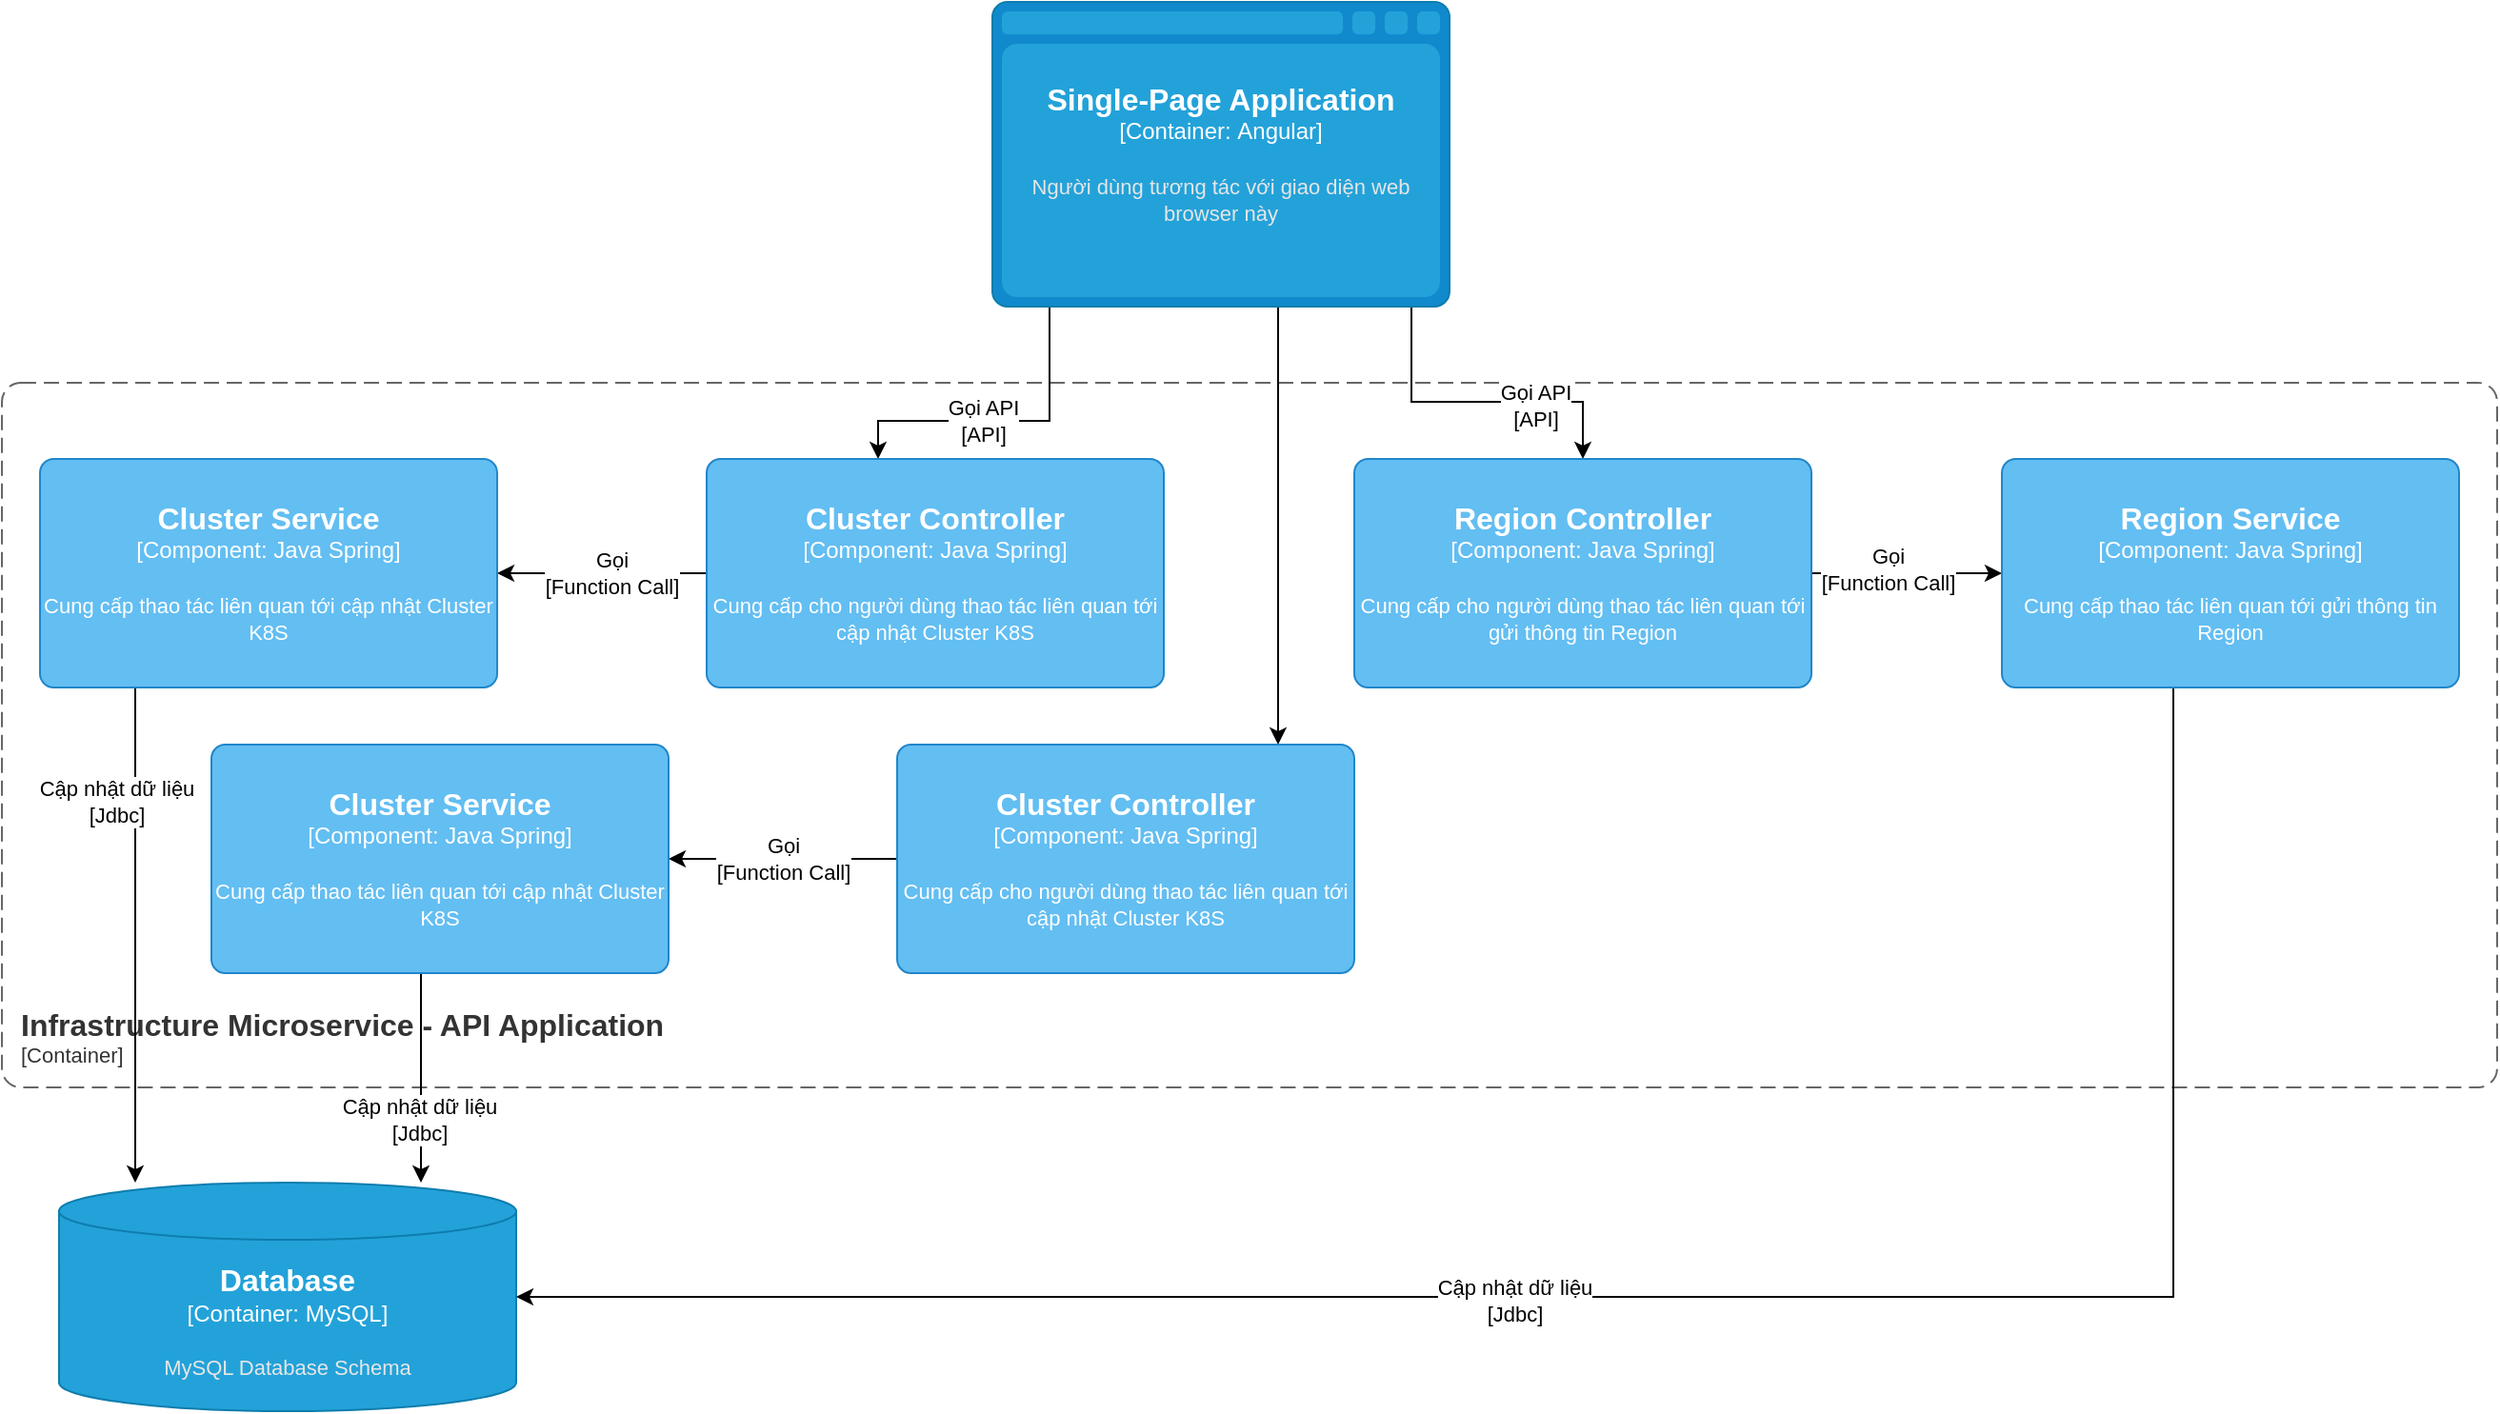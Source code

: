 <mxfile version="20.8.16" type="github">
  <diagram name="Page-1" id="qHy44vXVKrcRUO-8hmiV">
    <mxGraphModel dx="2284" dy="796" grid="1" gridSize="10" guides="1" tooltips="1" connect="1" arrows="1" fold="1" page="1" pageScale="1" pageWidth="850" pageHeight="1100" math="0" shadow="0">
      <root>
        <mxCell id="0" />
        <mxCell id="1" parent="0" />
        <object placeholders="1" c4Name="Infrastructure Microservice - API Application" c4Type="ContainerScopeBoundary" c4Application="Container" label="&lt;font style=&quot;font-size: 16px&quot;&gt;&lt;b&gt;&lt;div style=&quot;text-align: left&quot;&gt;%c4Name%&lt;/div&gt;&lt;/b&gt;&lt;/font&gt;&lt;div style=&quot;text-align: left&quot;&gt;[%c4Application%]&lt;/div&gt;" id="MDwMUKlnegiCK___1pbX-1">
          <mxCell style="rounded=1;fontSize=11;whiteSpace=wrap;html=1;dashed=1;arcSize=20;fillColor=none;strokeColor=#666666;fontColor=#333333;labelBackgroundColor=none;align=left;verticalAlign=bottom;labelBorderColor=none;spacingTop=0;spacing=10;dashPattern=8 4;metaEdit=1;rotatable=0;perimeter=rectanglePerimeter;noLabel=0;labelPadding=0;allowArrows=0;connectable=0;expand=0;recursiveResize=0;editable=1;pointerEvents=0;absoluteArcSize=1;points=[[0.25,0,0],[0.5,0,0],[0.75,0,0],[1,0.25,0],[1,0.5,0],[1,0.75,0],[0.75,1,0],[0.5,1,0],[0.25,1,0],[0,0.75,0],[0,0.5,0],[0,0.25,0]];" parent="1" vertex="1">
            <mxGeometry x="-140" y="390" width="1310" height="370" as="geometry" />
          </mxCell>
        </object>
        <mxCell id="MDwMUKlnegiCK___1pbX-2" style="edgeStyle=orthogonalEdgeStyle;rounded=0;orthogonalLoop=1;jettySize=auto;html=1;" parent="1" source="MDwMUKlnegiCK___1pbX-6" target="MDwMUKlnegiCK___1pbX-9" edge="1">
          <mxGeometry relative="1" as="geometry">
            <Array as="points">
              <mxPoint x="410" y="410" />
              <mxPoint x="320" y="410" />
            </Array>
          </mxGeometry>
        </mxCell>
        <mxCell id="MDwMUKlnegiCK___1pbX-3" value="Gọi API&lt;br style=&quot;border-color: var(--border-color);&quot;&gt;[API]" style="edgeLabel;html=1;align=center;verticalAlign=middle;resizable=0;points=[];" parent="MDwMUKlnegiCK___1pbX-2" vertex="1" connectable="0">
          <mxGeometry x="0.119" relative="1" as="geometry">
            <mxPoint as="offset" />
          </mxGeometry>
        </mxCell>
        <mxCell id="MDwMUKlnegiCK___1pbX-4" style="edgeStyle=orthogonalEdgeStyle;rounded=0;orthogonalLoop=1;jettySize=auto;html=1;" parent="1" source="MDwMUKlnegiCK___1pbX-6" target="MDwMUKlnegiCK___1pbX-12" edge="1">
          <mxGeometry relative="1" as="geometry">
            <Array as="points">
              <mxPoint x="600" y="400" />
              <mxPoint x="690" y="400" />
            </Array>
          </mxGeometry>
        </mxCell>
        <mxCell id="MDwMUKlnegiCK___1pbX-5" value="Gọi API&lt;br style=&quot;border-color: var(--border-color);&quot;&gt;[API]" style="edgeLabel;html=1;align=center;verticalAlign=middle;resizable=0;points=[];" parent="MDwMUKlnegiCK___1pbX-4" vertex="1" connectable="0">
          <mxGeometry x="0.352" y="-2" relative="1" as="geometry">
            <mxPoint as="offset" />
          </mxGeometry>
        </mxCell>
        <mxCell id="Kk2GQ-iv0x4Vnoxwhd4I-5" style="edgeStyle=orthogonalEdgeStyle;rounded=0;orthogonalLoop=1;jettySize=auto;html=1;" edge="1" parent="1" source="MDwMUKlnegiCK___1pbX-6" target="Kk2GQ-iv0x4Vnoxwhd4I-3">
          <mxGeometry relative="1" as="geometry">
            <mxPoint x="500" y="560" as="targetPoint" />
            <Array as="points">
              <mxPoint x="530" y="490" />
              <mxPoint x="530" y="490" />
            </Array>
          </mxGeometry>
        </mxCell>
        <object placeholders="1" c4Type="Single-Page Application" c4Container="Container" c4Technology="Angular" c4Description="Người dùng tương tác với giao diện web browser này" label="&lt;font style=&quot;font-size: 16px&quot;&gt;&lt;b&gt;%c4Type%&lt;/b&gt;&lt;/font&gt;&lt;div&gt;[%c4Container%:&amp;nbsp;%c4Technology%]&lt;/div&gt;&lt;br&gt;&lt;div&gt;&lt;font style=&quot;font-size: 11px&quot;&gt;&lt;font color=&quot;#E6E6E6&quot;&gt;%c4Description%&lt;/font&gt;&lt;/div&gt;" id="MDwMUKlnegiCK___1pbX-6">
          <mxCell style="shape=mxgraph.c4.webBrowserContainer2;whiteSpace=wrap;html=1;boundedLbl=1;rounded=0;labelBackgroundColor=none;strokeColor=#118ACD;fillColor=#23A2D9;strokeColor=#118ACD;strokeColor2=#0E7DAD;fontSize=12;fontColor=#ffffff;align=center;metaEdit=1;points=[[0.5,0,0],[1,0.25,0],[1,0.5,0],[1,0.75,0],[0.5,1,0],[0,0.75,0],[0,0.5,0],[0,0.25,0]];resizable=0;" parent="1" vertex="1">
            <mxGeometry x="380" y="190" width="240" height="160" as="geometry" />
          </mxCell>
        </object>
        <mxCell id="MDwMUKlnegiCK___1pbX-7" style="edgeStyle=orthogonalEdgeStyle;rounded=0;orthogonalLoop=1;jettySize=auto;html=1;" parent="1" source="MDwMUKlnegiCK___1pbX-9" target="MDwMUKlnegiCK___1pbX-18" edge="1">
          <mxGeometry relative="1" as="geometry" />
        </mxCell>
        <mxCell id="MDwMUKlnegiCK___1pbX-8" value="Gọi&lt;br&gt;[Function Call]" style="edgeLabel;html=1;align=center;verticalAlign=middle;resizable=0;points=[];" parent="MDwMUKlnegiCK___1pbX-7" vertex="1" connectable="0">
          <mxGeometry x="0.18" y="2" relative="1" as="geometry">
            <mxPoint x="15" y="-2" as="offset" />
          </mxGeometry>
        </mxCell>
        <object placeholders="1" c4Name="Cluster Controller" c4Type="Component" c4Technology="Java Spring" c4Description="Cung cấp cho người dùng thao tác liên quan tới cập nhật Cluster K8S" label="&lt;font style=&quot;font-size: 16px&quot;&gt;&lt;b&gt;%c4Name%&lt;/b&gt;&lt;/font&gt;&lt;div&gt;[%c4Type%: %c4Technology%]&lt;/div&gt;&lt;br&gt;&lt;div&gt;&lt;font style=&quot;font-size: 11px&quot;&gt;%c4Description%&lt;/font&gt;&lt;/div&gt;" id="MDwMUKlnegiCK___1pbX-9">
          <mxCell style="rounded=1;whiteSpace=wrap;html=1;labelBackgroundColor=none;fillColor=#63BEF2;fontColor=#ffffff;align=center;arcSize=6;strokeColor=#2086C9;metaEdit=1;resizable=0;points=[[0.25,0,0],[0.5,0,0],[0.75,0,0],[1,0.25,0],[1,0.5,0],[1,0.75,0],[0.75,1,0],[0.5,1,0],[0.25,1,0],[0,0.75,0],[0,0.5,0],[0,0.25,0]];" parent="1" vertex="1">
            <mxGeometry x="230" y="430" width="240" height="120" as="geometry" />
          </mxCell>
        </object>
        <mxCell id="MDwMUKlnegiCK___1pbX-10" style="edgeStyle=orthogonalEdgeStyle;rounded=0;orthogonalLoop=1;jettySize=auto;html=1;" parent="1" source="MDwMUKlnegiCK___1pbX-12" target="MDwMUKlnegiCK___1pbX-21" edge="1">
          <mxGeometry relative="1" as="geometry" />
        </mxCell>
        <mxCell id="MDwMUKlnegiCK___1pbX-11" value="Gọi&lt;br style=&quot;border-color: var(--border-color);&quot;&gt;[Function Call]" style="edgeLabel;html=1;align=center;verticalAlign=middle;resizable=0;points=[];" parent="MDwMUKlnegiCK___1pbX-10" vertex="1" connectable="0">
          <mxGeometry x="-0.201" y="2" relative="1" as="geometry">
            <mxPoint as="offset" />
          </mxGeometry>
        </mxCell>
        <object placeholders="1" c4Name="Region Controller" c4Type="Component" c4Technology="Java Spring" c4Description="Cung cấp cho người dùng thao tác liên quan tới gửi thông tin Region" label="&lt;font style=&quot;font-size: 16px&quot;&gt;&lt;b&gt;%c4Name%&lt;/b&gt;&lt;/font&gt;&lt;div&gt;[%c4Type%: %c4Technology%]&lt;/div&gt;&lt;br&gt;&lt;div&gt;&lt;font style=&quot;font-size: 11px&quot;&gt;%c4Description%&lt;/font&gt;&lt;/div&gt;" id="MDwMUKlnegiCK___1pbX-12">
          <mxCell style="rounded=1;whiteSpace=wrap;html=1;labelBackgroundColor=none;fillColor=#63BEF2;fontColor=#ffffff;align=center;arcSize=6;strokeColor=#2086C9;metaEdit=1;resizable=0;points=[[0.25,0,0],[0.5,0,0],[0.75,0,0],[1,0.25,0],[1,0.5,0],[1,0.75,0],[0.75,1,0],[0.5,1,0],[0.25,1,0],[0,0.75,0],[0,0.5,0],[0,0.25,0]];" parent="1" vertex="1">
            <mxGeometry x="570" y="430" width="240" height="120" as="geometry" />
          </mxCell>
        </object>
        <object placeholders="1" c4Type="Database" c4Container="Container" c4Technology="MySQL" c4Description="MySQL Database Schema" label="&lt;font style=&quot;font-size: 16px&quot;&gt;&lt;b&gt;%c4Type%&lt;/b&gt;&lt;/font&gt;&lt;div&gt;[%c4Container%:&amp;nbsp;%c4Technology%]&lt;/div&gt;&lt;br&gt;&lt;div&gt;&lt;font style=&quot;font-size: 11px&quot;&gt;&lt;font color=&quot;#E6E6E6&quot;&gt;%c4Description%&lt;/font&gt;&lt;/div&gt;" id="MDwMUKlnegiCK___1pbX-13">
          <mxCell style="shape=cylinder3;size=15;whiteSpace=wrap;html=1;boundedLbl=1;rounded=0;labelBackgroundColor=none;fillColor=#23A2D9;fontSize=12;fontColor=#ffffff;align=center;strokeColor=#0E7DAD;metaEdit=1;points=[[0.5,0,0],[1,0.25,0],[1,0.5,0],[1,0.75,0],[0.5,1,0],[0,0.75,0],[0,0.5,0],[0,0.25,0]];resizable=0;" parent="1" vertex="1">
            <mxGeometry x="-110" y="810" width="240" height="120" as="geometry" />
          </mxCell>
        </object>
        <mxCell id="MDwMUKlnegiCK___1pbX-14" style="edgeStyle=orthogonalEdgeStyle;rounded=0;orthogonalLoop=1;jettySize=auto;html=1;" parent="1" source="MDwMUKlnegiCK___1pbX-18" target="MDwMUKlnegiCK___1pbX-13" edge="1">
          <mxGeometry relative="1" as="geometry">
            <Array as="points">
              <mxPoint x="-70" y="610" />
              <mxPoint x="-70" y="610" />
            </Array>
          </mxGeometry>
        </mxCell>
        <mxCell id="MDwMUKlnegiCK___1pbX-15" value="Cập nhật dữ liệu&lt;br style=&quot;border-color: var(--border-color);&quot;&gt;[Jdbc]" style="edgeLabel;html=1;align=center;verticalAlign=middle;resizable=0;points=[];" parent="MDwMUKlnegiCK___1pbX-14" vertex="1" connectable="0">
          <mxGeometry x="0.666" y="-1" relative="1" as="geometry">
            <mxPoint x="-9" y="-157" as="offset" />
          </mxGeometry>
        </mxCell>
        <object placeholders="1" c4Name="Cluster Service" c4Type="Component" c4Technology="Java Spring" c4Description="Cung cấp thao tác liên quan tới cập nhật Cluster K8S" label="&lt;font style=&quot;font-size: 16px&quot;&gt;&lt;b&gt;%c4Name%&lt;/b&gt;&lt;/font&gt;&lt;div&gt;[%c4Type%: %c4Technology%]&lt;/div&gt;&lt;br&gt;&lt;div&gt;&lt;font style=&quot;font-size: 11px&quot;&gt;%c4Description%&lt;/font&gt;&lt;/div&gt;" id="MDwMUKlnegiCK___1pbX-18">
          <mxCell style="rounded=1;whiteSpace=wrap;html=1;labelBackgroundColor=none;fillColor=#63BEF2;fontColor=#ffffff;align=center;arcSize=6;strokeColor=#2086C9;metaEdit=1;resizable=0;points=[[0.25,0,0],[0.5,0,0],[0.75,0,0],[1,0.25,0],[1,0.5,0],[1,0.75,0],[0.75,1,0],[0.5,1,0],[0.25,1,0],[0,0.75,0],[0,0.5,0],[0,0.25,0]];" parent="1" vertex="1">
            <mxGeometry x="-120" y="430" width="240" height="120" as="geometry" />
          </mxCell>
        </object>
        <mxCell id="Kk2GQ-iv0x4Vnoxwhd4I-8" style="edgeStyle=orthogonalEdgeStyle;rounded=0;orthogonalLoop=1;jettySize=auto;html=1;" edge="1" parent="1" source="MDwMUKlnegiCK___1pbX-21" target="MDwMUKlnegiCK___1pbX-13">
          <mxGeometry relative="1" as="geometry">
            <Array as="points">
              <mxPoint x="1000" y="870" />
            </Array>
          </mxGeometry>
        </mxCell>
        <mxCell id="Kk2GQ-iv0x4Vnoxwhd4I-9" value="Cập nhật dữ liệu&lt;br style=&quot;border-color: var(--border-color);&quot;&gt;[Jdbc]" style="edgeLabel;html=1;align=center;verticalAlign=middle;resizable=0;points=[];" vertex="1" connectable="0" parent="Kk2GQ-iv0x4Vnoxwhd4I-8">
          <mxGeometry x="0.12" y="2" relative="1" as="geometry">
            <mxPoint as="offset" />
          </mxGeometry>
        </mxCell>
        <object placeholders="1" c4Name="Region Service" c4Type="Component" c4Technology="Java Spring" c4Description="Cung cấp thao tác liên quan tới gửi thông tin Region" label="&lt;font style=&quot;font-size: 16px&quot;&gt;&lt;b&gt;%c4Name%&lt;/b&gt;&lt;/font&gt;&lt;div&gt;[%c4Type%: %c4Technology%]&lt;/div&gt;&lt;br&gt;&lt;div&gt;&lt;font style=&quot;font-size: 11px&quot;&gt;%c4Description%&lt;/font&gt;&lt;/div&gt;" id="MDwMUKlnegiCK___1pbX-21">
          <mxCell style="rounded=1;whiteSpace=wrap;html=1;labelBackgroundColor=none;fillColor=#63BEF2;fontColor=#ffffff;align=center;arcSize=6;strokeColor=#2086C9;metaEdit=1;resizable=0;points=[[0.25,0,0],[0.5,0,0],[0.75,0,0],[1,0.25,0],[1,0.5,0],[1,0.75,0],[0.75,1,0],[0.5,1,0],[0.25,1,0],[0,0.75,0],[0,0.5,0],[0,0.25,0]];" parent="1" vertex="1">
            <mxGeometry x="910" y="430" width="240" height="120" as="geometry" />
          </mxCell>
        </object>
        <mxCell id="Kk2GQ-iv0x4Vnoxwhd4I-1" style="edgeStyle=orthogonalEdgeStyle;rounded=0;orthogonalLoop=1;jettySize=auto;html=1;" edge="1" parent="1" source="Kk2GQ-iv0x4Vnoxwhd4I-3" target="Kk2GQ-iv0x4Vnoxwhd4I-4">
          <mxGeometry relative="1" as="geometry" />
        </mxCell>
        <mxCell id="Kk2GQ-iv0x4Vnoxwhd4I-2" value="Gọi&lt;br&gt;[Function Call]" style="edgeLabel;html=1;align=center;verticalAlign=middle;resizable=0;points=[];" vertex="1" connectable="0" parent="Kk2GQ-iv0x4Vnoxwhd4I-1">
          <mxGeometry x="0.18" y="2" relative="1" as="geometry">
            <mxPoint x="11" y="-2" as="offset" />
          </mxGeometry>
        </mxCell>
        <object placeholders="1" c4Name="Cluster Controller" c4Type="Component" c4Technology="Java Spring" c4Description="Cung cấp cho người dùng thao tác liên quan tới cập nhật Cluster K8S" label="&lt;font style=&quot;font-size: 16px&quot;&gt;&lt;b&gt;%c4Name%&lt;/b&gt;&lt;/font&gt;&lt;div&gt;[%c4Type%: %c4Technology%]&lt;/div&gt;&lt;br&gt;&lt;div&gt;&lt;font style=&quot;font-size: 11px&quot;&gt;%c4Description%&lt;/font&gt;&lt;/div&gt;" id="Kk2GQ-iv0x4Vnoxwhd4I-3">
          <mxCell style="rounded=1;whiteSpace=wrap;html=1;labelBackgroundColor=none;fillColor=#63BEF2;fontColor=#ffffff;align=center;arcSize=6;strokeColor=#2086C9;metaEdit=1;resizable=0;points=[[0.25,0,0],[0.5,0,0],[0.75,0,0],[1,0.25,0],[1,0.5,0],[1,0.75,0],[0.75,1,0],[0.5,1,0],[0.25,1,0],[0,0.75,0],[0,0.5,0],[0,0.25,0]];" vertex="1" parent="1">
            <mxGeometry x="330" y="580" width="240" height="120" as="geometry" />
          </mxCell>
        </object>
        <mxCell id="Kk2GQ-iv0x4Vnoxwhd4I-6" style="edgeStyle=orthogonalEdgeStyle;rounded=0;orthogonalLoop=1;jettySize=auto;html=1;" edge="1" parent="1" source="Kk2GQ-iv0x4Vnoxwhd4I-4" target="MDwMUKlnegiCK___1pbX-13">
          <mxGeometry relative="1" as="geometry">
            <Array as="points">
              <mxPoint x="80" y="740" />
              <mxPoint x="80" y="740" />
            </Array>
          </mxGeometry>
        </mxCell>
        <mxCell id="Kk2GQ-iv0x4Vnoxwhd4I-7" value="Cập nhật dữ liệu&lt;br style=&quot;border-color: var(--border-color);&quot;&gt;[Jdbc]" style="edgeLabel;html=1;align=center;verticalAlign=middle;resizable=0;points=[];" vertex="1" connectable="0" parent="Kk2GQ-iv0x4Vnoxwhd4I-6">
          <mxGeometry x="0.39" y="-1" relative="1" as="geometry">
            <mxPoint as="offset" />
          </mxGeometry>
        </mxCell>
        <object placeholders="1" c4Name="Cluster Service" c4Type="Component" c4Technology="Java Spring" c4Description="Cung cấp thao tác liên quan tới cập nhật Cluster K8S" label="&lt;font style=&quot;font-size: 16px&quot;&gt;&lt;b&gt;%c4Name%&lt;/b&gt;&lt;/font&gt;&lt;div&gt;[%c4Type%: %c4Technology%]&lt;/div&gt;&lt;br&gt;&lt;div&gt;&lt;font style=&quot;font-size: 11px&quot;&gt;%c4Description%&lt;/font&gt;&lt;/div&gt;" id="Kk2GQ-iv0x4Vnoxwhd4I-4">
          <mxCell style="rounded=1;whiteSpace=wrap;html=1;labelBackgroundColor=none;fillColor=#63BEF2;fontColor=#ffffff;align=center;arcSize=6;strokeColor=#2086C9;metaEdit=1;resizable=0;points=[[0.25,0,0],[0.5,0,0],[0.75,0,0],[1,0.25,0],[1,0.5,0],[1,0.75,0],[0.75,1,0],[0.5,1,0],[0.25,1,0],[0,0.75,0],[0,0.5,0],[0,0.25,0]];" vertex="1" parent="1">
            <mxGeometry x="-30" y="580" width="240" height="120" as="geometry" />
          </mxCell>
        </object>
      </root>
    </mxGraphModel>
  </diagram>
</mxfile>
